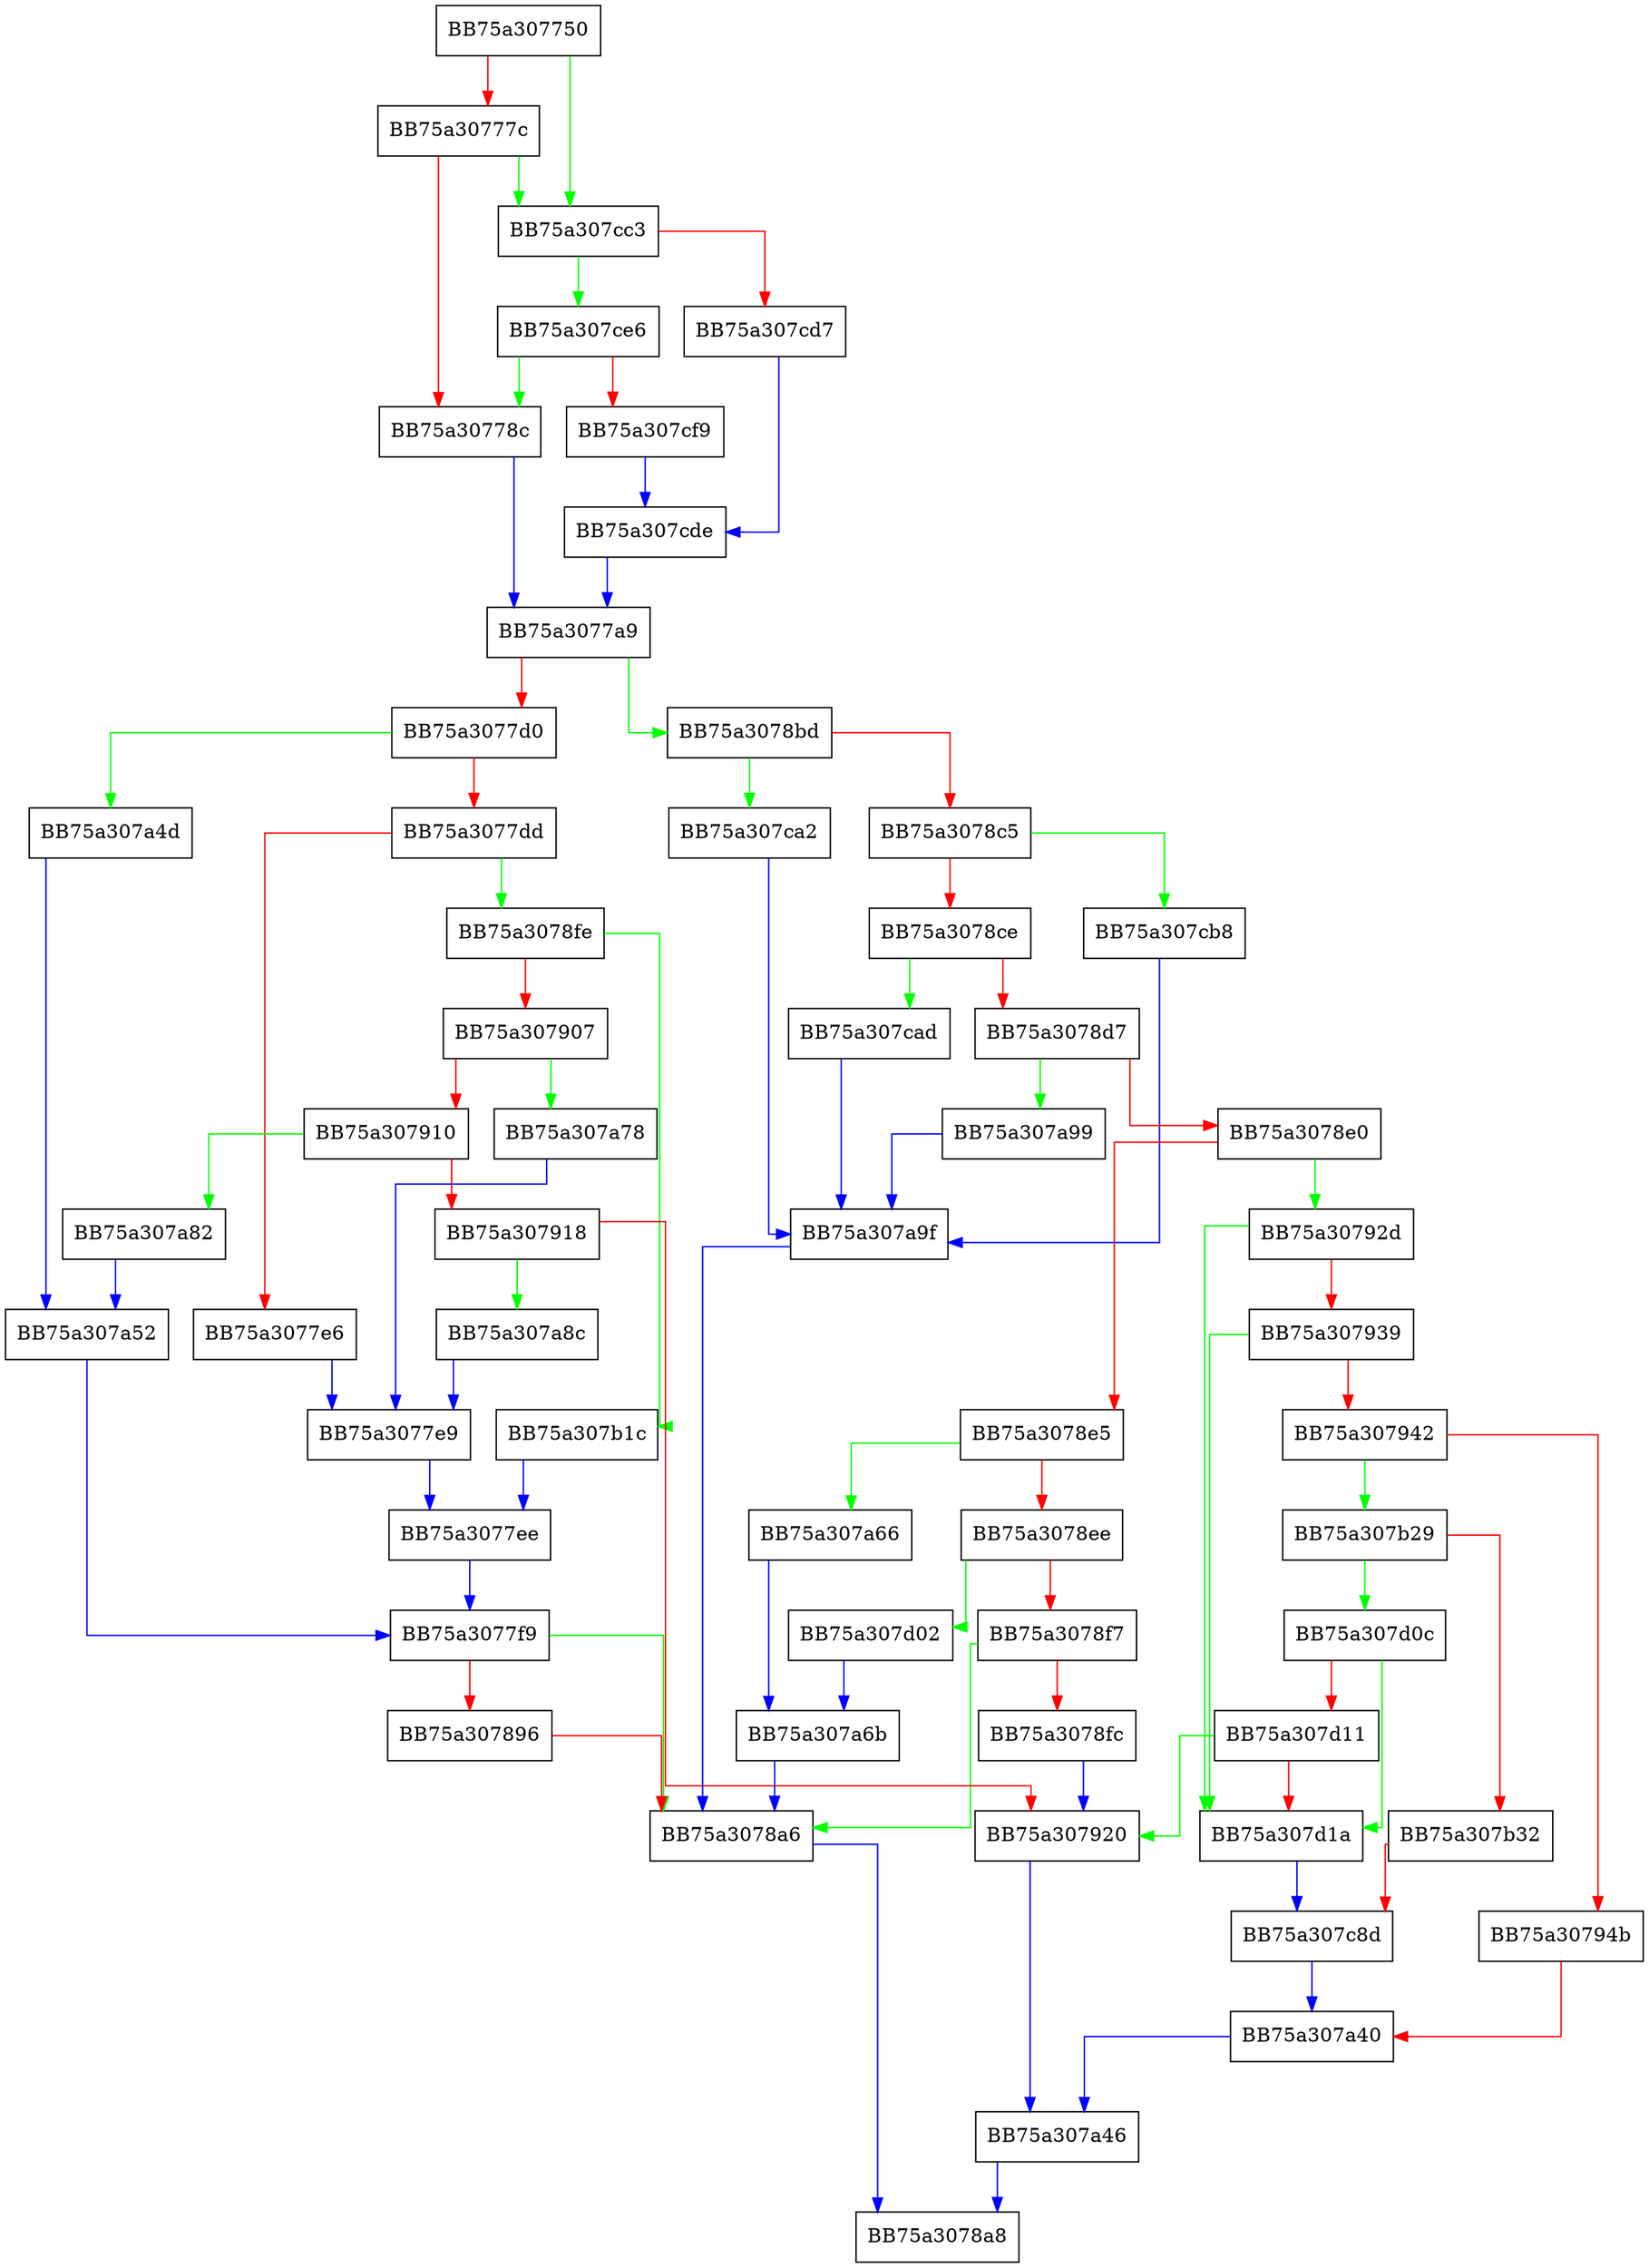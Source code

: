 digraph FPU_DB {
  node [shape="box"];
  graph [splines=ortho];
  BB75a307750 -> BB75a307cc3 [color="green"];
  BB75a307750 -> BB75a30777c [color="red"];
  BB75a30777c -> BB75a307cc3 [color="green"];
  BB75a30777c -> BB75a30778c [color="red"];
  BB75a30778c -> BB75a3077a9 [color="blue"];
  BB75a3077a9 -> BB75a3078bd [color="green"];
  BB75a3077a9 -> BB75a3077d0 [color="red"];
  BB75a3077d0 -> BB75a307a4d [color="green"];
  BB75a3077d0 -> BB75a3077dd [color="red"];
  BB75a3077dd -> BB75a3078fe [color="green"];
  BB75a3077dd -> BB75a3077e6 [color="red"];
  BB75a3077e6 -> BB75a3077e9 [color="blue"];
  BB75a3077e9 -> BB75a3077ee [color="blue"];
  BB75a3077ee -> BB75a3077f9 [color="blue"];
  BB75a3077f9 -> BB75a3078a6 [color="green"];
  BB75a3077f9 -> BB75a307896 [color="red"];
  BB75a307896 -> BB75a3078a6 [color="red"];
  BB75a3078a6 -> BB75a3078a8 [color="blue"];
  BB75a3078bd -> BB75a307ca2 [color="green"];
  BB75a3078bd -> BB75a3078c5 [color="red"];
  BB75a3078c5 -> BB75a307cb8 [color="green"];
  BB75a3078c5 -> BB75a3078ce [color="red"];
  BB75a3078ce -> BB75a307cad [color="green"];
  BB75a3078ce -> BB75a3078d7 [color="red"];
  BB75a3078d7 -> BB75a307a99 [color="green"];
  BB75a3078d7 -> BB75a3078e0 [color="red"];
  BB75a3078e0 -> BB75a30792d [color="green"];
  BB75a3078e0 -> BB75a3078e5 [color="red"];
  BB75a3078e5 -> BB75a307a66 [color="green"];
  BB75a3078e5 -> BB75a3078ee [color="red"];
  BB75a3078ee -> BB75a307d02 [color="green"];
  BB75a3078ee -> BB75a3078f7 [color="red"];
  BB75a3078f7 -> BB75a3078a6 [color="green"];
  BB75a3078f7 -> BB75a3078fc [color="red"];
  BB75a3078fc -> BB75a307920 [color="blue"];
  BB75a3078fe -> BB75a307b1c [color="green"];
  BB75a3078fe -> BB75a307907 [color="red"];
  BB75a307907 -> BB75a307a78 [color="green"];
  BB75a307907 -> BB75a307910 [color="red"];
  BB75a307910 -> BB75a307a82 [color="green"];
  BB75a307910 -> BB75a307918 [color="red"];
  BB75a307918 -> BB75a307a8c [color="green"];
  BB75a307918 -> BB75a307920 [color="red"];
  BB75a307920 -> BB75a307a46 [color="blue"];
  BB75a30792d -> BB75a307d1a [color="green"];
  BB75a30792d -> BB75a307939 [color="red"];
  BB75a307939 -> BB75a307d1a [color="green"];
  BB75a307939 -> BB75a307942 [color="red"];
  BB75a307942 -> BB75a307b29 [color="green"];
  BB75a307942 -> BB75a30794b [color="red"];
  BB75a30794b -> BB75a307a40 [color="red"];
  BB75a307a40 -> BB75a307a46 [color="blue"];
  BB75a307a46 -> BB75a3078a8 [color="blue"];
  BB75a307a4d -> BB75a307a52 [color="blue"];
  BB75a307a52 -> BB75a3077f9 [color="blue"];
  BB75a307a66 -> BB75a307a6b [color="blue"];
  BB75a307a6b -> BB75a3078a6 [color="blue"];
  BB75a307a78 -> BB75a3077e9 [color="blue"];
  BB75a307a82 -> BB75a307a52 [color="blue"];
  BB75a307a8c -> BB75a3077e9 [color="blue"];
  BB75a307a99 -> BB75a307a9f [color="blue"];
  BB75a307a9f -> BB75a3078a6 [color="blue"];
  BB75a307b1c -> BB75a3077ee [color="blue"];
  BB75a307b29 -> BB75a307d0c [color="green"];
  BB75a307b29 -> BB75a307b32 [color="red"];
  BB75a307b32 -> BB75a307c8d [color="red"];
  BB75a307c8d -> BB75a307a40 [color="blue"];
  BB75a307ca2 -> BB75a307a9f [color="blue"];
  BB75a307cad -> BB75a307a9f [color="blue"];
  BB75a307cb8 -> BB75a307a9f [color="blue"];
  BB75a307cc3 -> BB75a307ce6 [color="green"];
  BB75a307cc3 -> BB75a307cd7 [color="red"];
  BB75a307cd7 -> BB75a307cde [color="blue"];
  BB75a307cde -> BB75a3077a9 [color="blue"];
  BB75a307ce6 -> BB75a30778c [color="green"];
  BB75a307ce6 -> BB75a307cf9 [color="red"];
  BB75a307cf9 -> BB75a307cde [color="blue"];
  BB75a307d02 -> BB75a307a6b [color="blue"];
  BB75a307d0c -> BB75a307d1a [color="green"];
  BB75a307d0c -> BB75a307d11 [color="red"];
  BB75a307d11 -> BB75a307920 [color="green"];
  BB75a307d11 -> BB75a307d1a [color="red"];
  BB75a307d1a -> BB75a307c8d [color="blue"];
}